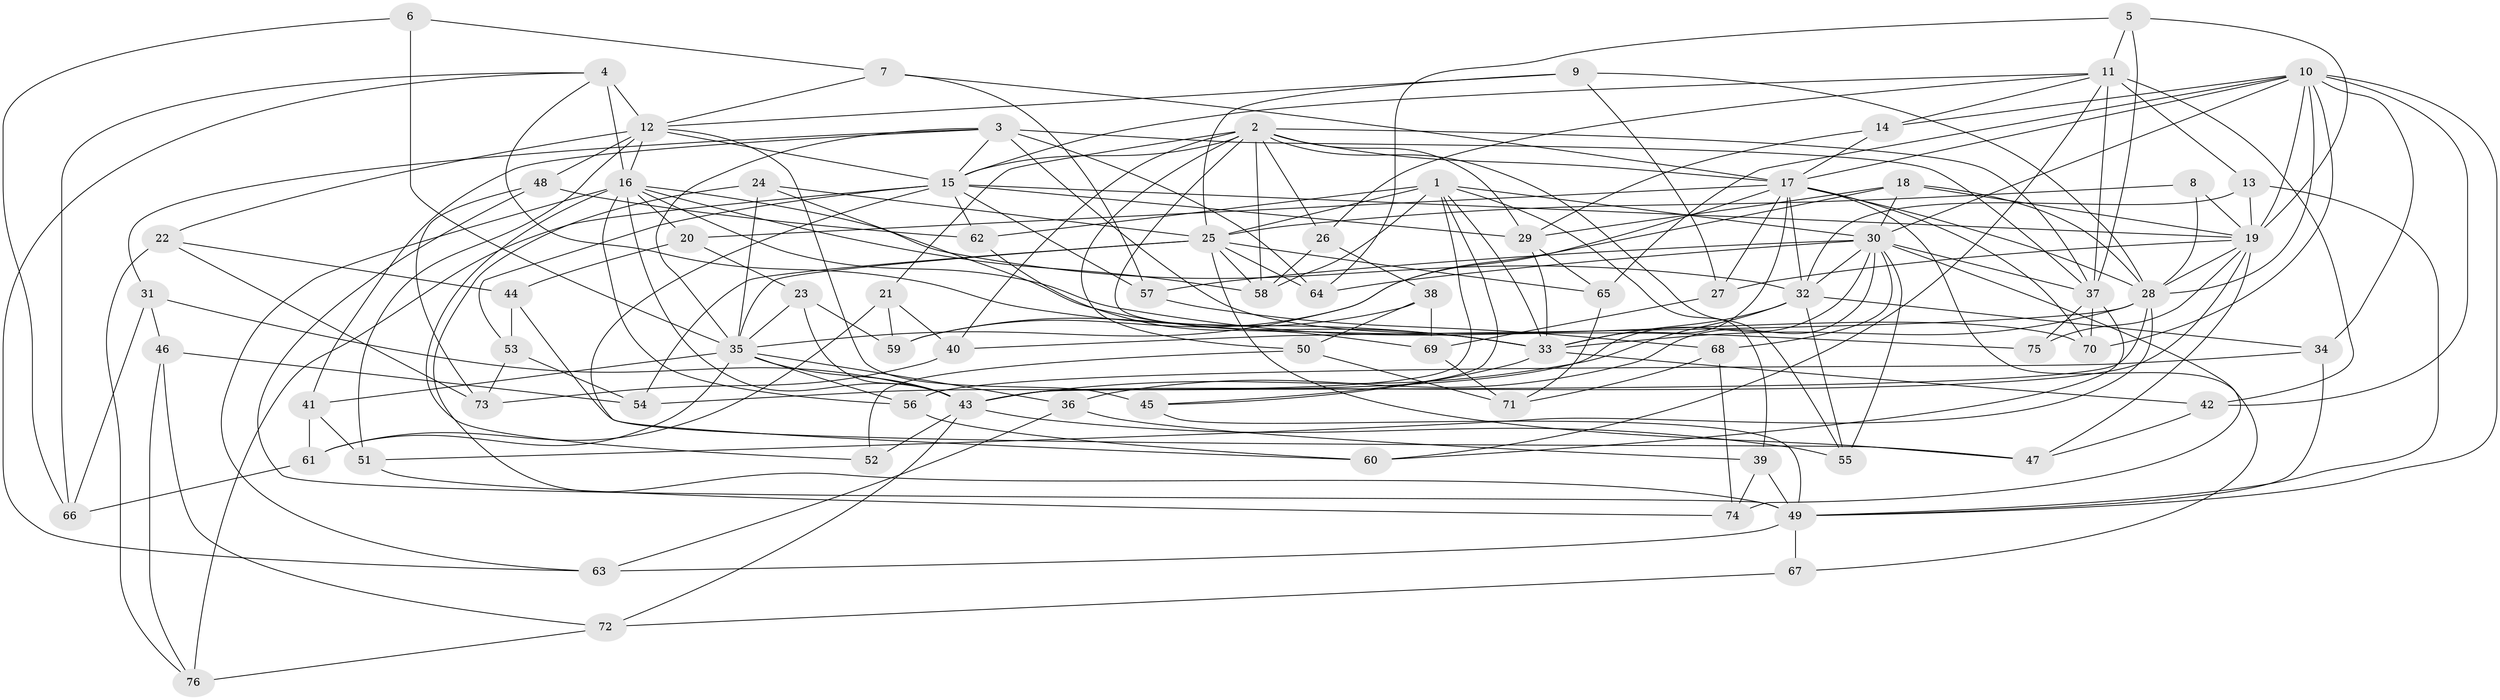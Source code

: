 // original degree distribution, {4: 1.0}
// Generated by graph-tools (version 1.1) at 2025/37/03/09/25 02:37:47]
// undirected, 76 vertices, 207 edges
graph export_dot {
graph [start="1"]
  node [color=gray90,style=filled];
  1;
  2;
  3;
  4;
  5;
  6;
  7;
  8;
  9;
  10;
  11;
  12;
  13;
  14;
  15;
  16;
  17;
  18;
  19;
  20;
  21;
  22;
  23;
  24;
  25;
  26;
  27;
  28;
  29;
  30;
  31;
  32;
  33;
  34;
  35;
  36;
  37;
  38;
  39;
  40;
  41;
  42;
  43;
  44;
  45;
  46;
  47;
  48;
  49;
  50;
  51;
  52;
  53;
  54;
  55;
  56;
  57;
  58;
  59;
  60;
  61;
  62;
  63;
  64;
  65;
  66;
  67;
  68;
  69;
  70;
  71;
  72;
  73;
  74;
  75;
  76;
  1 -- 25 [weight=2.0];
  1 -- 30 [weight=1.0];
  1 -- 33 [weight=1.0];
  1 -- 39 [weight=1.0];
  1 -- 43 [weight=1.0];
  1 -- 45 [weight=1.0];
  1 -- 58 [weight=2.0];
  1 -- 62 [weight=1.0];
  2 -- 15 [weight=2.0];
  2 -- 17 [weight=1.0];
  2 -- 21 [weight=1.0];
  2 -- 26 [weight=1.0];
  2 -- 29 [weight=1.0];
  2 -- 33 [weight=1.0];
  2 -- 37 [weight=1.0];
  2 -- 40 [weight=1.0];
  2 -- 50 [weight=1.0];
  2 -- 55 [weight=1.0];
  2 -- 58 [weight=1.0];
  3 -- 15 [weight=1.0];
  3 -- 31 [weight=1.0];
  3 -- 35 [weight=1.0];
  3 -- 37 [weight=2.0];
  3 -- 41 [weight=1.0];
  3 -- 64 [weight=1.0];
  3 -- 70 [weight=1.0];
  4 -- 12 [weight=2.0];
  4 -- 16 [weight=3.0];
  4 -- 33 [weight=1.0];
  4 -- 63 [weight=1.0];
  4 -- 66 [weight=1.0];
  5 -- 11 [weight=1.0];
  5 -- 19 [weight=1.0];
  5 -- 37 [weight=1.0];
  5 -- 64 [weight=1.0];
  6 -- 7 [weight=1.0];
  6 -- 35 [weight=2.0];
  6 -- 66 [weight=1.0];
  7 -- 12 [weight=1.0];
  7 -- 17 [weight=1.0];
  7 -- 57 [weight=1.0];
  8 -- 19 [weight=1.0];
  8 -- 25 [weight=2.0];
  8 -- 28 [weight=1.0];
  9 -- 12 [weight=1.0];
  9 -- 25 [weight=1.0];
  9 -- 27 [weight=1.0];
  9 -- 28 [weight=1.0];
  10 -- 14 [weight=1.0];
  10 -- 17 [weight=1.0];
  10 -- 19 [weight=1.0];
  10 -- 28 [weight=1.0];
  10 -- 30 [weight=1.0];
  10 -- 34 [weight=1.0];
  10 -- 42 [weight=1.0];
  10 -- 49 [weight=1.0];
  10 -- 65 [weight=1.0];
  10 -- 70 [weight=1.0];
  11 -- 13 [weight=1.0];
  11 -- 14 [weight=1.0];
  11 -- 15 [weight=1.0];
  11 -- 26 [weight=1.0];
  11 -- 37 [weight=3.0];
  11 -- 42 [weight=1.0];
  11 -- 60 [weight=1.0];
  12 -- 15 [weight=1.0];
  12 -- 16 [weight=1.0];
  12 -- 22 [weight=1.0];
  12 -- 45 [weight=1.0];
  12 -- 48 [weight=1.0];
  12 -- 51 [weight=1.0];
  13 -- 19 [weight=1.0];
  13 -- 32 [weight=1.0];
  13 -- 49 [weight=1.0];
  14 -- 17 [weight=1.0];
  14 -- 29 [weight=1.0];
  15 -- 19 [weight=1.0];
  15 -- 29 [weight=1.0];
  15 -- 53 [weight=1.0];
  15 -- 57 [weight=1.0];
  15 -- 60 [weight=1.0];
  15 -- 62 [weight=1.0];
  15 -- 76 [weight=1.0];
  16 -- 20 [weight=1.0];
  16 -- 32 [weight=1.0];
  16 -- 43 [weight=1.0];
  16 -- 52 [weight=1.0];
  16 -- 56 [weight=1.0];
  16 -- 58 [weight=1.0];
  16 -- 63 [weight=1.0];
  16 -- 75 [weight=1.0];
  17 -- 20 [weight=1.0];
  17 -- 27 [weight=1.0];
  17 -- 28 [weight=1.0];
  17 -- 32 [weight=1.0];
  17 -- 33 [weight=1.0];
  17 -- 59 [weight=1.0];
  17 -- 67 [weight=1.0];
  17 -- 70 [weight=1.0];
  18 -- 19 [weight=1.0];
  18 -- 28 [weight=2.0];
  18 -- 29 [weight=1.0];
  18 -- 30 [weight=1.0];
  18 -- 35 [weight=1.0];
  19 -- 27 [weight=1.0];
  19 -- 28 [weight=2.0];
  19 -- 43 [weight=1.0];
  19 -- 47 [weight=1.0];
  19 -- 75 [weight=1.0];
  20 -- 23 [weight=1.0];
  20 -- 44 [weight=1.0];
  21 -- 40 [weight=1.0];
  21 -- 59 [weight=1.0];
  21 -- 61 [weight=1.0];
  22 -- 44 [weight=1.0];
  22 -- 73 [weight=1.0];
  22 -- 76 [weight=1.0];
  23 -- 35 [weight=1.0];
  23 -- 43 [weight=1.0];
  23 -- 59 [weight=1.0];
  24 -- 25 [weight=1.0];
  24 -- 33 [weight=1.0];
  24 -- 35 [weight=1.0];
  24 -- 49 [weight=1.0];
  25 -- 35 [weight=1.0];
  25 -- 47 [weight=1.0];
  25 -- 54 [weight=1.0];
  25 -- 58 [weight=1.0];
  25 -- 64 [weight=1.0];
  25 -- 65 [weight=1.0];
  26 -- 38 [weight=1.0];
  26 -- 58 [weight=1.0];
  27 -- 69 [weight=1.0];
  28 -- 33 [weight=1.0];
  28 -- 40 [weight=1.0];
  28 -- 43 [weight=1.0];
  28 -- 51 [weight=1.0];
  29 -- 33 [weight=1.0];
  29 -- 65 [weight=1.0];
  30 -- 32 [weight=1.0];
  30 -- 36 [weight=1.0];
  30 -- 37 [weight=1.0];
  30 -- 54 [weight=1.0];
  30 -- 55 [weight=1.0];
  30 -- 57 [weight=1.0];
  30 -- 64 [weight=1.0];
  30 -- 68 [weight=1.0];
  30 -- 74 [weight=1.0];
  31 -- 43 [weight=1.0];
  31 -- 46 [weight=1.0];
  31 -- 66 [weight=1.0];
  32 -- 33 [weight=1.0];
  32 -- 34 [weight=1.0];
  32 -- 43 [weight=1.0];
  32 -- 55 [weight=1.0];
  33 -- 42 [weight=1.0];
  33 -- 45 [weight=1.0];
  34 -- 49 [weight=1.0];
  34 -- 56 [weight=1.0];
  35 -- 36 [weight=1.0];
  35 -- 41 [weight=1.0];
  35 -- 43 [weight=1.0];
  35 -- 56 [weight=1.0];
  35 -- 61 [weight=1.0];
  36 -- 39 [weight=1.0];
  36 -- 63 [weight=1.0];
  37 -- 60 [weight=1.0];
  37 -- 70 [weight=1.0];
  37 -- 75 [weight=2.0];
  38 -- 50 [weight=1.0];
  38 -- 59 [weight=1.0];
  38 -- 69 [weight=1.0];
  39 -- 49 [weight=1.0];
  39 -- 74 [weight=1.0];
  40 -- 73 [weight=1.0];
  41 -- 51 [weight=1.0];
  41 -- 61 [weight=1.0];
  42 -- 47 [weight=1.0];
  43 -- 52 [weight=2.0];
  43 -- 55 [weight=1.0];
  43 -- 72 [weight=1.0];
  44 -- 47 [weight=1.0];
  44 -- 53 [weight=1.0];
  45 -- 49 [weight=1.0];
  46 -- 54 [weight=1.0];
  46 -- 72 [weight=1.0];
  46 -- 76 [weight=1.0];
  48 -- 49 [weight=1.0];
  48 -- 62 [weight=1.0];
  48 -- 73 [weight=1.0];
  49 -- 63 [weight=1.0];
  49 -- 67 [weight=2.0];
  50 -- 52 [weight=1.0];
  50 -- 71 [weight=1.0];
  51 -- 74 [weight=1.0];
  53 -- 54 [weight=1.0];
  53 -- 73 [weight=1.0];
  56 -- 60 [weight=1.0];
  57 -- 68 [weight=1.0];
  61 -- 66 [weight=1.0];
  62 -- 69 [weight=1.0];
  65 -- 71 [weight=1.0];
  67 -- 72 [weight=1.0];
  68 -- 71 [weight=1.0];
  68 -- 74 [weight=1.0];
  69 -- 71 [weight=1.0];
  72 -- 76 [weight=1.0];
}
